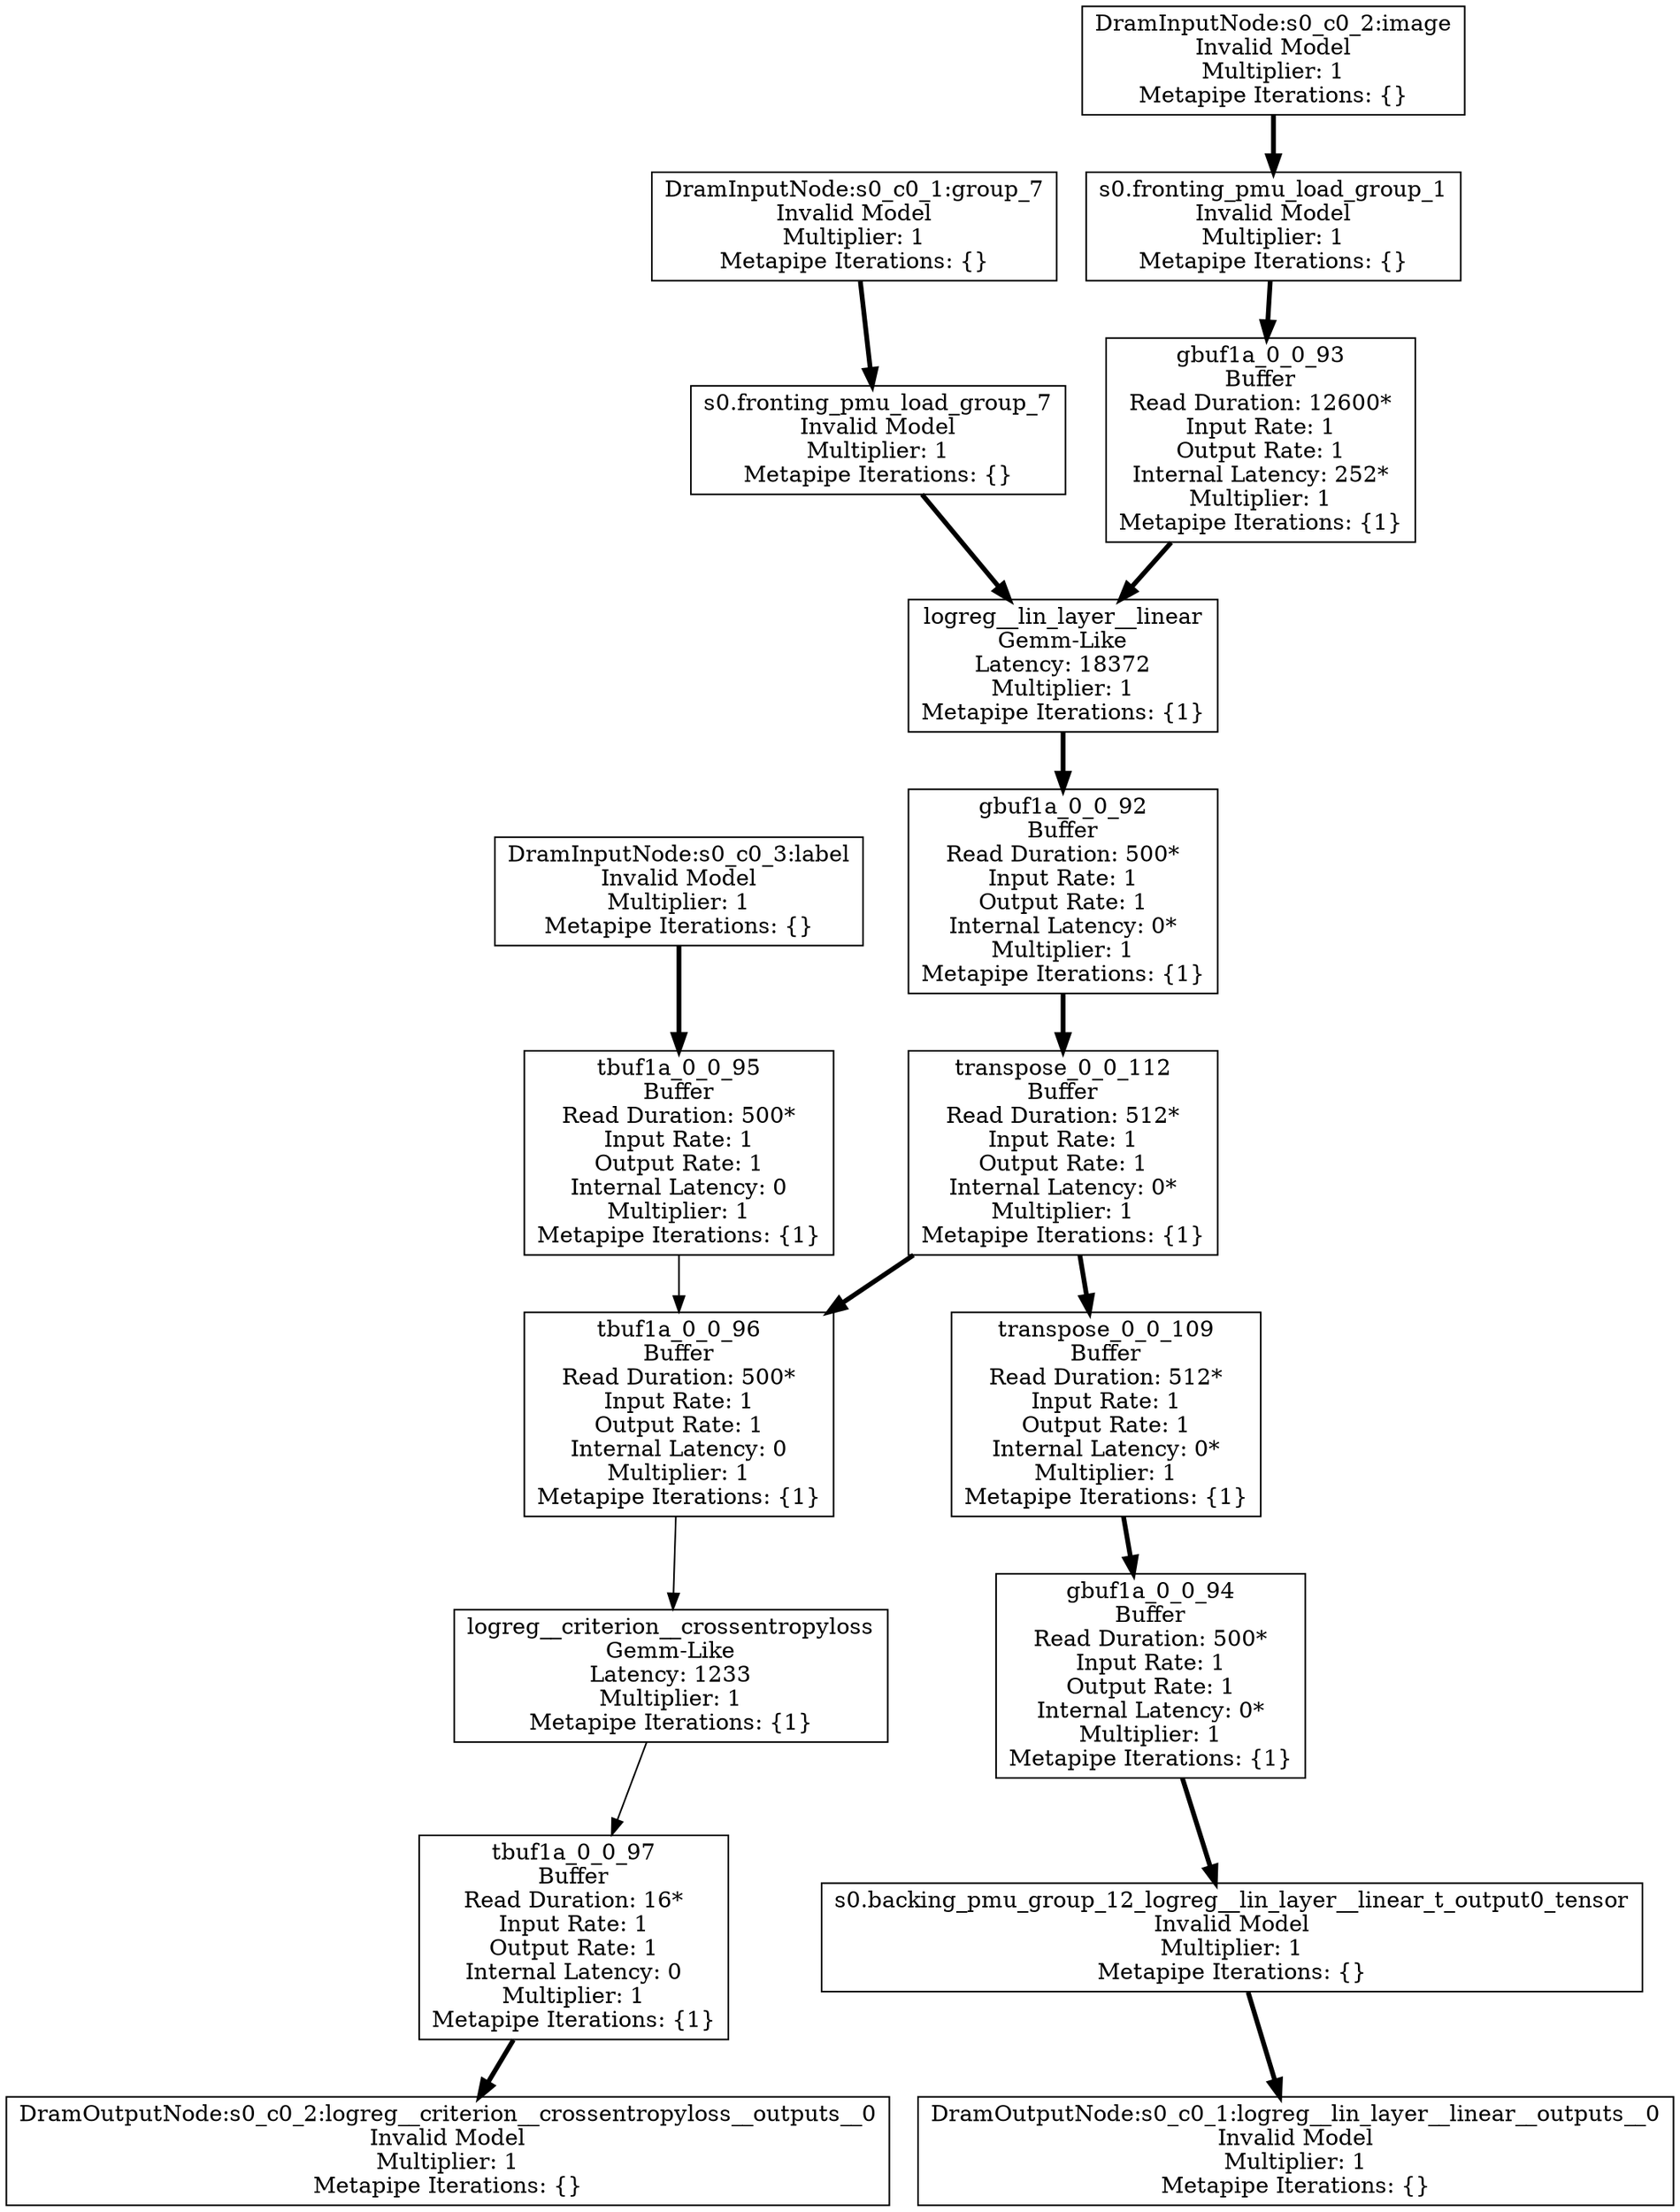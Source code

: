 digraph {
	node [shape=box]
	"0" [label= "gbuf1a_0_0_93&#xA;Buffer&#xA;Read Duration: 12600*&#xA;Input Rate: 1&#xA;Output Rate: 1&#xA;Internal Latency: 252*&#xA;Multiplier: 1&#xA;Metapipe Iterations: {1}", tooltip= "gbuf1a_0_0_93&#xA;Buffer&#xA;Read Duration: 12600*&#xA;Input Rate: 1&#xA;Output Rate: 1&#xA;Internal Latency: 252*&#xA;Multiplier: 1&#xA;Metapipe Iterations: {1}"];
	 "13"->"0" [color=black, penwidth=3 , tooltip="ExecGroup/vector"];
	"1" [label= "logreg__lin_layer__linear&#xA;Gemm-Like&#xA;Latency: 18372&#xA;Multiplier: 1&#xA;Metapipe Iterations: {1}", tooltip= "logreg__lin_layer__linear&#xA;Gemm-Like&#xA;Latency: 18372&#xA;Multiplier: 1&#xA;Metapipe Iterations: {1}"];
	 "0"->"1" [color=black, penwidth=3 , tooltip="ExecGroup/vector Iters: {1}"];
	 "12"->"1" [color=black, penwidth=3 , tooltip="ExecGroup/vector"];
	"2" [label= "gbuf1a_0_0_92&#xA;Buffer&#xA;Read Duration: 500*&#xA;Input Rate: 1&#xA;Output Rate: 1&#xA;Internal Latency: 0*&#xA;Multiplier: 1&#xA;Metapipe Iterations: {1}", tooltip= "gbuf1a_0_0_92&#xA;Buffer&#xA;Read Duration: 500*&#xA;Input Rate: 1&#xA;Output Rate: 1&#xA;Internal Latency: 0*&#xA;Multiplier: 1&#xA;Metapipe Iterations: {1}"];
	 "1"->"2" [color=black, penwidth=3 , tooltip="ExecGroup/vector Iters: {1}"];
	"3" [label= "transpose_0_0_112&#xA;Buffer&#xA;Read Duration: 512*&#xA;Input Rate: 1&#xA;Output Rate: 1&#xA;Internal Latency: 0*&#xA;Multiplier: 1&#xA;Metapipe Iterations: {1}", tooltip= "transpose_0_0_112&#xA;Buffer&#xA;Read Duration: 512*&#xA;Input Rate: 1&#xA;Output Rate: 1&#xA;Internal Latency: 0*&#xA;Multiplier: 1&#xA;Metapipe Iterations: {1}"];
	 "2"->"3" [color=black, penwidth=3 , tooltip="ExecGroup/vector Iters: {1}"];
	"4" [label= "transpose_0_0_109&#xA;Buffer&#xA;Read Duration: 512*&#xA;Input Rate: 1&#xA;Output Rate: 1&#xA;Internal Latency: 0*&#xA;Multiplier: 1&#xA;Metapipe Iterations: {1}", tooltip= "transpose_0_0_109&#xA;Buffer&#xA;Read Duration: 512*&#xA;Input Rate: 1&#xA;Output Rate: 1&#xA;Internal Latency: 0*&#xA;Multiplier: 1&#xA;Metapipe Iterations: {1}"];
	 "3"->"4" [color=black, penwidth=3 , tooltip="ExecGroup/vector Iters: {1}"];
	"5" [label= "tbuf1a_0_0_96&#xA;Buffer&#xA;Read Duration: 500*&#xA;Input Rate: 1&#xA;Output Rate: 1&#xA;Internal Latency: 0&#xA;Multiplier: 1&#xA;Metapipe Iterations: {1}", tooltip= "tbuf1a_0_0_96&#xA;Buffer&#xA;Read Duration: 500*&#xA;Input Rate: 1&#xA;Output Rate: 1&#xA;Internal Latency: 0&#xA;Multiplier: 1&#xA;Metapipe Iterations: {1}"];
	 "3"->"5" [color=black, penwidth=3 , tooltip="ExecGroup/vector Iters: {1}"];
	 "8"->"5" [color=black, tooltip="ExecGroup/scalar Iters: {1}"];
	"6" [label= "gbuf1a_0_0_94&#xA;Buffer&#xA;Read Duration: 500*&#xA;Input Rate: 1&#xA;Output Rate: 1&#xA;Internal Latency: 0*&#xA;Multiplier: 1&#xA;Metapipe Iterations: {1}", tooltip= "gbuf1a_0_0_94&#xA;Buffer&#xA;Read Duration: 500*&#xA;Input Rate: 1&#xA;Output Rate: 1&#xA;Internal Latency: 0*&#xA;Multiplier: 1&#xA;Metapipe Iterations: {1}"];
	 "4"->"6" [color=black, penwidth=3 , tooltip="ExecGroup/vector Iters: {1}"];
	"7" [label= "s0.backing_pmu_group_12_logreg__lin_layer__linear_t_output0_tensor&#xA;Invalid Model&#xA;Multiplier: 1&#xA;Metapipe Iterations: {}", tooltip= "s0.backing_pmu_group_12_logreg__lin_layer__linear_t_output0_tensor&#xA;Invalid Model&#xA;Multiplier: 1&#xA;Metapipe Iterations: {}"];
	 "6"->"7" [color=black, penwidth=3 , tooltip="ExecGroup/vector Iters: {1}"];
	"8" [label= "tbuf1a_0_0_95&#xA;Buffer&#xA;Read Duration: 500*&#xA;Input Rate: 1&#xA;Output Rate: 1&#xA;Internal Latency: 0&#xA;Multiplier: 1&#xA;Metapipe Iterations: {1}", tooltip= "tbuf1a_0_0_95&#xA;Buffer&#xA;Read Duration: 500*&#xA;Input Rate: 1&#xA;Output Rate: 1&#xA;Internal Latency: 0&#xA;Multiplier: 1&#xA;Metapipe Iterations: {1}"];
	 "17"->"8" [color=black, penwidth=3 , tooltip="ExecGroup/vector"];
	"9" [label= "logreg__criterion__crossentropyloss&#xA;Gemm-Like&#xA;Latency: 1233&#xA;Multiplier: 1&#xA;Metapipe Iterations: {1}", tooltip= "logreg__criterion__crossentropyloss&#xA;Gemm-Like&#xA;Latency: 1233&#xA;Multiplier: 1&#xA;Metapipe Iterations: {1}"];
	 "5"->"9" [color=black, tooltip="ExecGroup/scalar Iters: {1}"];
	"10" [label= "tbuf1a_0_0_97&#xA;Buffer&#xA;Read Duration: 16*&#xA;Input Rate: 1&#xA;Output Rate: 1&#xA;Internal Latency: 0&#xA;Multiplier: 1&#xA;Metapipe Iterations: {1}", tooltip= "tbuf1a_0_0_97&#xA;Buffer&#xA;Read Duration: 16*&#xA;Input Rate: 1&#xA;Output Rate: 1&#xA;Internal Latency: 0&#xA;Multiplier: 1&#xA;Metapipe Iterations: {1}"];
	 "9"->"10" [color=black, tooltip="ExecGroup/scalar Iters: {1}"];
	"11" [label= "DramOutputNode:s0_c0_2:logreg__criterion__crossentropyloss__outputs__0&#xA;Invalid Model&#xA;Multiplier: 1&#xA;Metapipe Iterations: {}", tooltip= "DramOutputNode:s0_c0_2:logreg__criterion__crossentropyloss__outputs__0&#xA;Invalid Model&#xA;Multiplier: 1&#xA;Metapipe Iterations: {}"];
	 "10"->"11" [color=black, penwidth=3 , tooltip="ExecGroup/vector Iters: {}"];
	"12" [label= "s0.fronting_pmu_load_group_7&#xA;Invalid Model&#xA;Multiplier: 1&#xA;Metapipe Iterations: {}", tooltip= "s0.fronting_pmu_load_group_7&#xA;Invalid Model&#xA;Multiplier: 1&#xA;Metapipe Iterations: {}"];
	 "15"->"12" [color=black, penwidth=3 , tooltip="ExecGroup/vector"];
	"13" [label= "s0.fronting_pmu_load_group_1&#xA;Invalid Model&#xA;Multiplier: 1&#xA;Metapipe Iterations: {}", tooltip= "s0.fronting_pmu_load_group_1&#xA;Invalid Model&#xA;Multiplier: 1&#xA;Metapipe Iterations: {}"];
	 "16"->"13" [color=black, penwidth=3 , tooltip="ExecGroup/vector"];
	"14" [label= "DramOutputNode:s0_c0_1:logreg__lin_layer__linear__outputs__0&#xA;Invalid Model&#xA;Multiplier: 1&#xA;Metapipe Iterations: {}", tooltip= "DramOutputNode:s0_c0_1:logreg__lin_layer__linear__outputs__0&#xA;Invalid Model&#xA;Multiplier: 1&#xA;Metapipe Iterations: {}"];
	 "7"->"14" [color=black, penwidth=3 , tooltip="ExecGroup/vector"];
	"15" [label= "DramInputNode:s0_c0_1:group_7&#xA;Invalid Model&#xA;Multiplier: 1&#xA;Metapipe Iterations: {}", tooltip= "DramInputNode:s0_c0_1:group_7&#xA;Invalid Model&#xA;Multiplier: 1&#xA;Metapipe Iterations: {}"];
	"16" [label= "DramInputNode:s0_c0_2:image&#xA;Invalid Model&#xA;Multiplier: 1&#xA;Metapipe Iterations: {}", tooltip= "DramInputNode:s0_c0_2:image&#xA;Invalid Model&#xA;Multiplier: 1&#xA;Metapipe Iterations: {}"];
	"17" [label= "DramInputNode:s0_c0_3:label&#xA;Invalid Model&#xA;Multiplier: 1&#xA;Metapipe Iterations: {}", tooltip= "DramInputNode:s0_c0_3:label&#xA;Invalid Model&#xA;Multiplier: 1&#xA;Metapipe Iterations: {}"];
}
